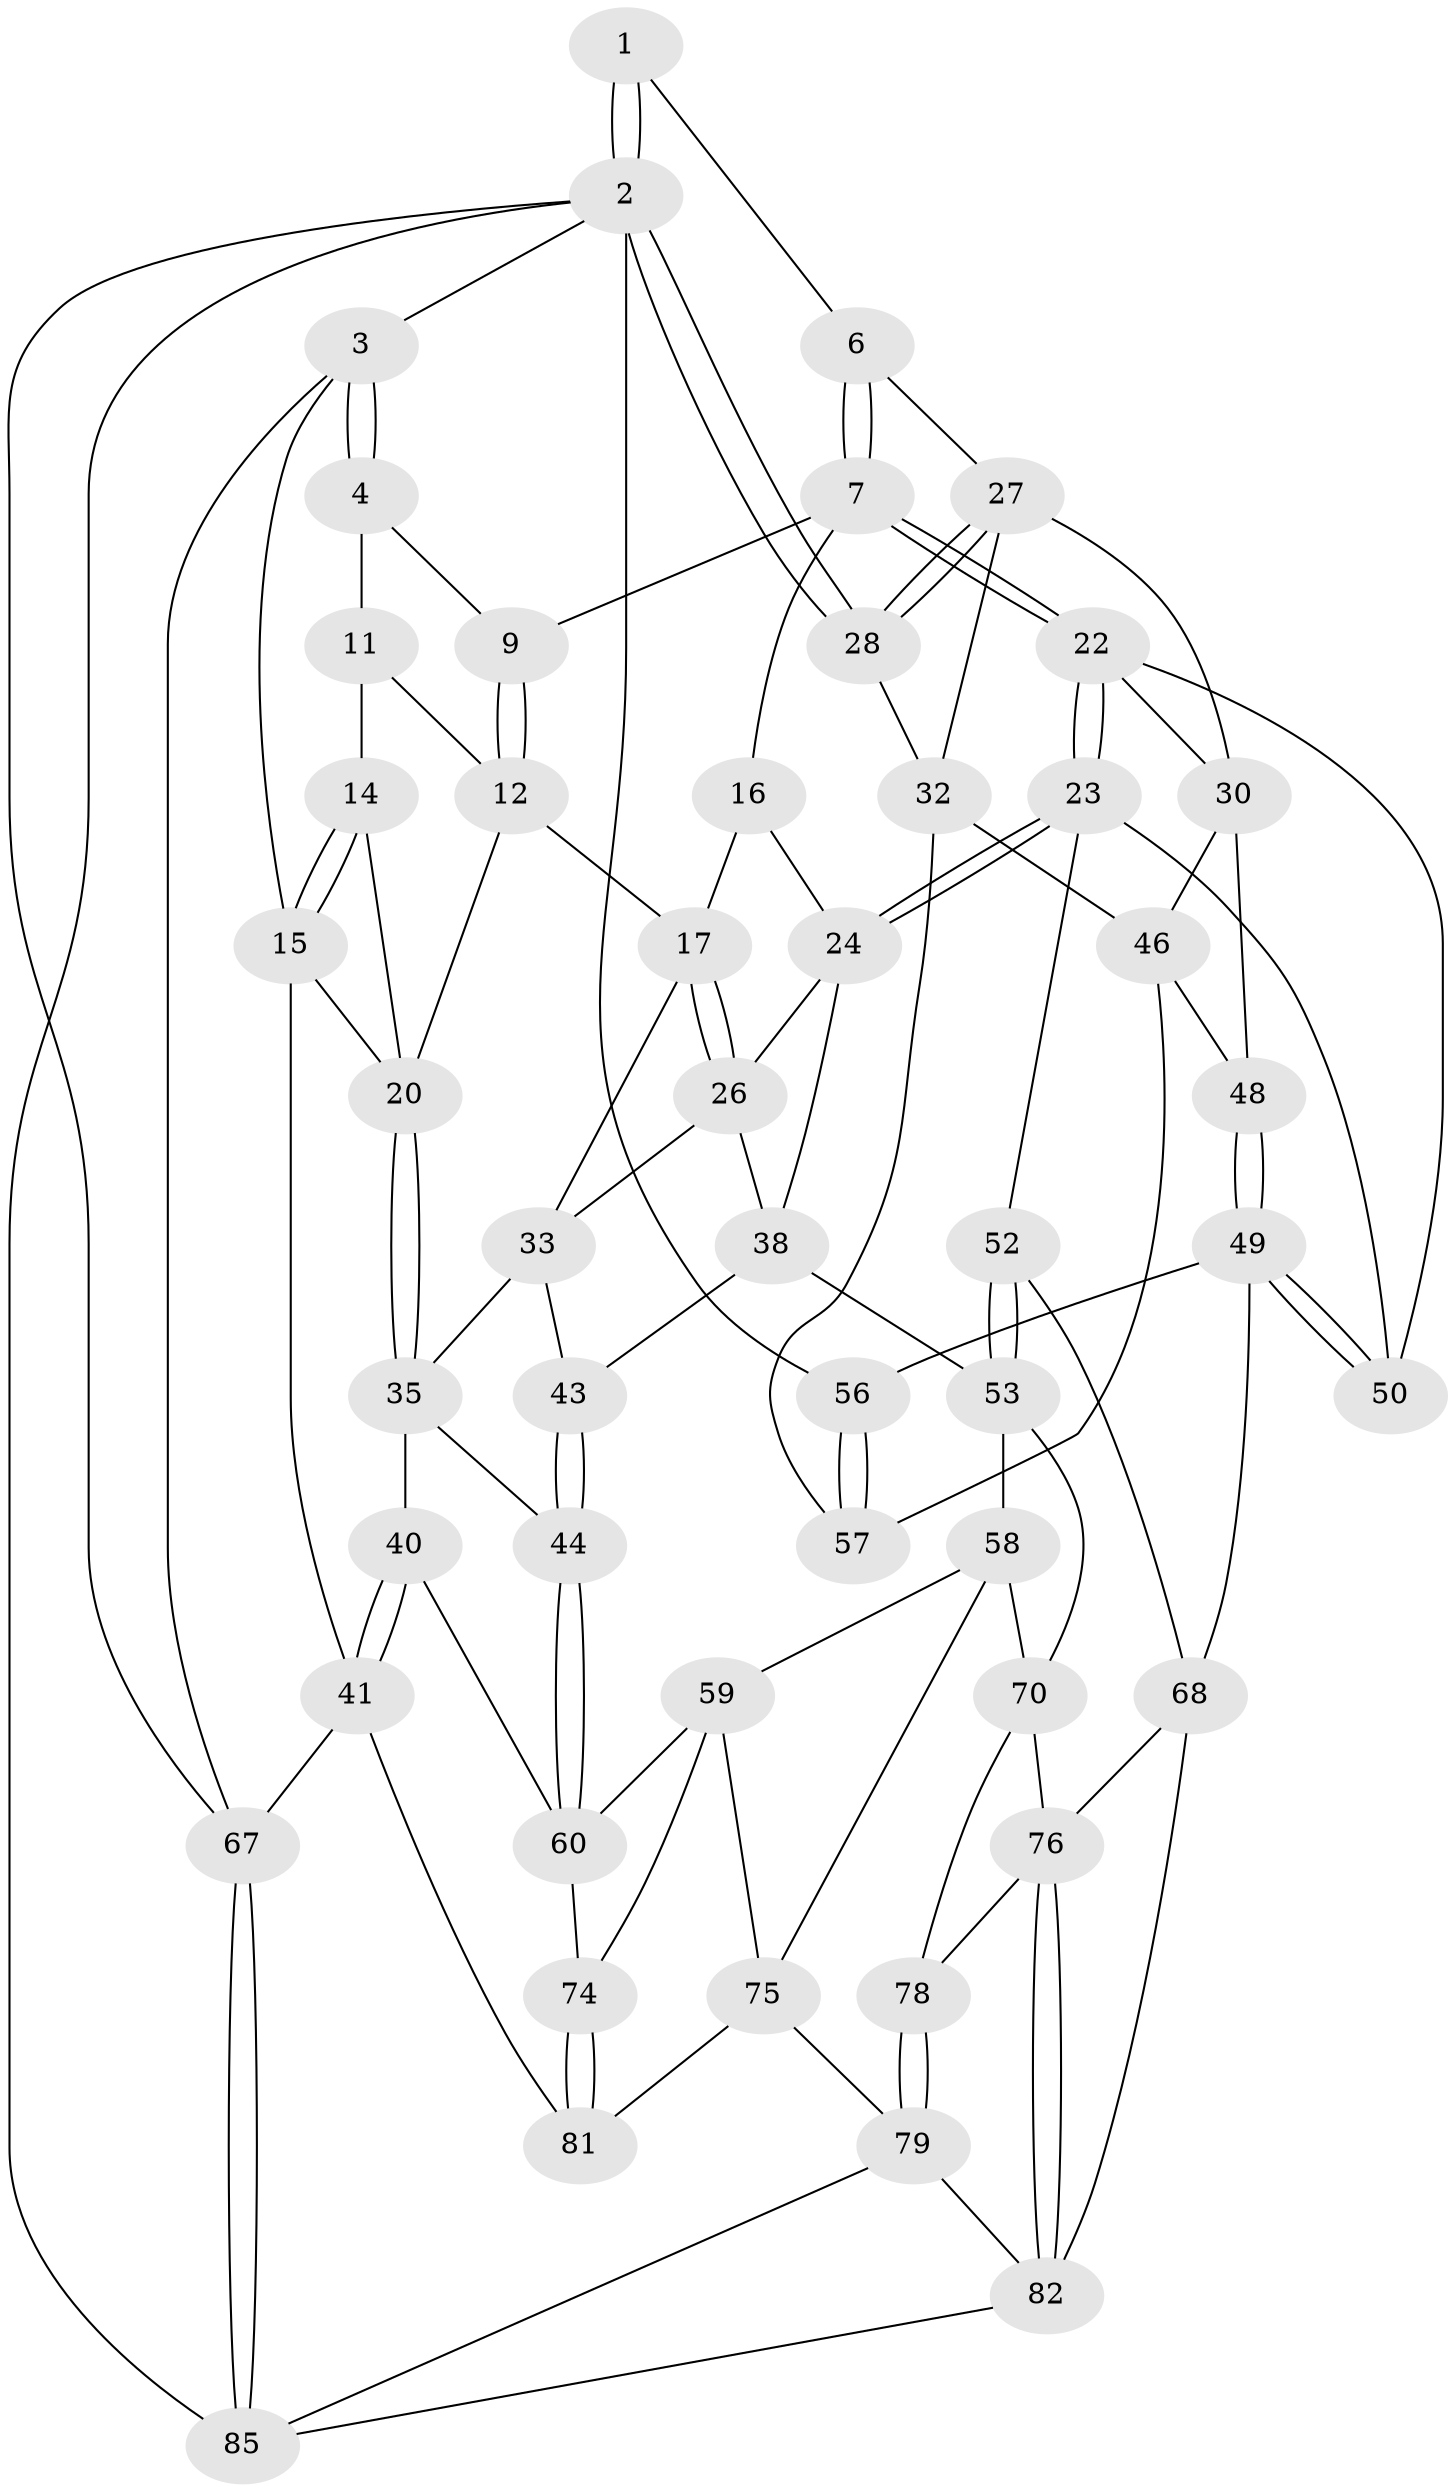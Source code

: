 // original degree distribution, {3: 0.023255813953488372, 6: 0.18604651162790697, 5: 0.5813953488372093, 4: 0.20930232558139536}
// Generated by graph-tools (version 1.1) at 2025/42/03/06/25 10:42:28]
// undirected, 51 vertices, 116 edges
graph export_dot {
graph [start="1"]
  node [color=gray90,style=filled];
  1 [pos="+0.6391464167865816+0"];
  2 [pos="+1+0",super="+55"];
  3 [pos="+0+0"];
  4 [pos="+0+0",super="+5"];
  6 [pos="+0.7334603456442622+0.14939925651399918"];
  7 [pos="+0.685315340461678+0.2790205828815921",super="+8"];
  9 [pos="+0.40344172831943964+0",super="+10"];
  11 [pos="+0.10944669081794792+0.07810011255169642",super="+13"];
  12 [pos="+0.1547257636681737+0.18699785600169877",super="+19"];
  14 [pos="+0.10513841508528556+0.19848085998952852"];
  15 [pos="+0+0.20235975117032018",super="+37"];
  16 [pos="+0.40883139061914964+0.16104595432843927"];
  17 [pos="+0.27261589214872545+0.2602085043312653",super="+18"];
  20 [pos="+0.1478687322303652+0.3684639109367272",super="+21"];
  22 [pos="+0.6724821728434365+0.37111519596013437",super="+31"];
  23 [pos="+0.6020600701483281+0.413163121762576",super="+51"];
  24 [pos="+0.48238069179088194+0.3750128419450278",super="+25"];
  26 [pos="+0.3581802284591575+0.32435919367122606",super="+36"];
  27 [pos="+0.8673382965842177+0.181976048628508",super="+29"];
  28 [pos="+1+0.18713426134826516"];
  30 [pos="+0.7723061347705132+0.41452437829513944",super="+47"];
  32 [pos="+1+0.32721669584164476",super="+45"];
  33 [pos="+0.2714017577226525+0.3707333277842126",super="+34"];
  35 [pos="+0.15339560249919368+0.3864362006448872",super="+39"];
  38 [pos="+0.3389618923058446+0.4761800591085885",super="+42"];
  40 [pos="+0+0.536682401728715"];
  41 [pos="+0+0.5276144589237389",super="+66"];
  43 [pos="+0.23404722968458783+0.5102219118789835"];
  44 [pos="+0.21591167840383452+0.5246664196517855"];
  46 [pos="+1+0.4234570886382653",super="+62"];
  48 [pos="+0.8495125273909802+0.5529219972891388"];
  49 [pos="+0.7652640151386324+0.6517740962046216",super="+65"];
  50 [pos="+0.7440407957434961+0.6332897407157175"];
  52 [pos="+0.5174525169980219+0.6523983334512617"];
  53 [pos="+0.42729485360858466+0.6324911991393474",super="+54"];
  56 [pos="+1+1",super="+64"];
  57 [pos="+1+0.5994868912156114",super="+63"];
  58 [pos="+0.23798014755492639+0.6446297948113124",super="+72"];
  59 [pos="+0.21507210828544493+0.6404848049046087",super="+73"];
  60 [pos="+0.19204480231807813+0.5876683203957815",super="+61"];
  67 [pos="+0+1"];
  68 [pos="+0.6526125166452125+0.8336920117742921",super="+69"];
  70 [pos="+0.3659143379681018+0.6988673671585182",super="+71"];
  74 [pos="+0.12635982428024875+0.7282931151470948"];
  75 [pos="+0.22279160264419534+0.7821321557162757",super="+80"];
  76 [pos="+0.4467677023544438+0.8131825482158812",super="+77"];
  78 [pos="+0.3308740935291693+0.807635335933158"];
  79 [pos="+0.25943805318544755+0.8872901258261885",super="+83"];
  81 [pos="+0.07632567370390882+0.8175746784825841"];
  82 [pos="+0.4137599280688275+0.9530480294792422",super="+84"];
  85 [pos="+0+1",super="+86"];
  1 -- 2;
  1 -- 2;
  1 -- 6;
  2 -- 3;
  2 -- 28;
  2 -- 28;
  2 -- 56;
  2 -- 67;
  2 -- 85;
  3 -- 4;
  3 -- 4;
  3 -- 15;
  3 -- 67;
  4 -- 11;
  4 -- 9;
  6 -- 7;
  6 -- 7;
  6 -- 27;
  7 -- 22;
  7 -- 22;
  7 -- 16;
  7 -- 9;
  9 -- 12;
  9 -- 12;
  11 -- 12;
  11 -- 14;
  12 -- 17;
  12 -- 20;
  14 -- 15;
  14 -- 15;
  14 -- 20;
  15 -- 41;
  15 -- 20;
  16 -- 17;
  16 -- 24;
  17 -- 26;
  17 -- 26;
  17 -- 33;
  20 -- 35;
  20 -- 35;
  22 -- 23;
  22 -- 23;
  22 -- 50;
  22 -- 30;
  23 -- 24;
  23 -- 24;
  23 -- 50;
  23 -- 52;
  24 -- 38;
  24 -- 26;
  26 -- 33;
  26 -- 38;
  27 -- 28;
  27 -- 28;
  27 -- 32;
  27 -- 30;
  28 -- 32;
  30 -- 46;
  30 -- 48;
  32 -- 57;
  32 -- 46;
  33 -- 43;
  33 -- 35;
  35 -- 40;
  35 -- 44;
  38 -- 43;
  38 -- 53;
  40 -- 41;
  40 -- 41;
  40 -- 60;
  41 -- 81;
  41 -- 67;
  43 -- 44;
  43 -- 44;
  44 -- 60;
  44 -- 60;
  46 -- 48;
  46 -- 57;
  48 -- 49;
  48 -- 49;
  49 -- 50;
  49 -- 50;
  49 -- 56;
  49 -- 68;
  52 -- 53;
  52 -- 53;
  52 -- 68;
  53 -- 70;
  53 -- 58;
  56 -- 57 [weight=2];
  56 -- 57;
  58 -- 59;
  58 -- 75;
  58 -- 70;
  59 -- 60;
  59 -- 75;
  59 -- 74;
  60 -- 74;
  67 -- 85;
  67 -- 85;
  68 -- 82;
  68 -- 76;
  70 -- 76;
  70 -- 78;
  74 -- 81;
  74 -- 81;
  75 -- 81;
  75 -- 79;
  76 -- 82;
  76 -- 82;
  76 -- 78;
  78 -- 79;
  78 -- 79;
  79 -- 82;
  79 -- 85;
  82 -- 85;
}

